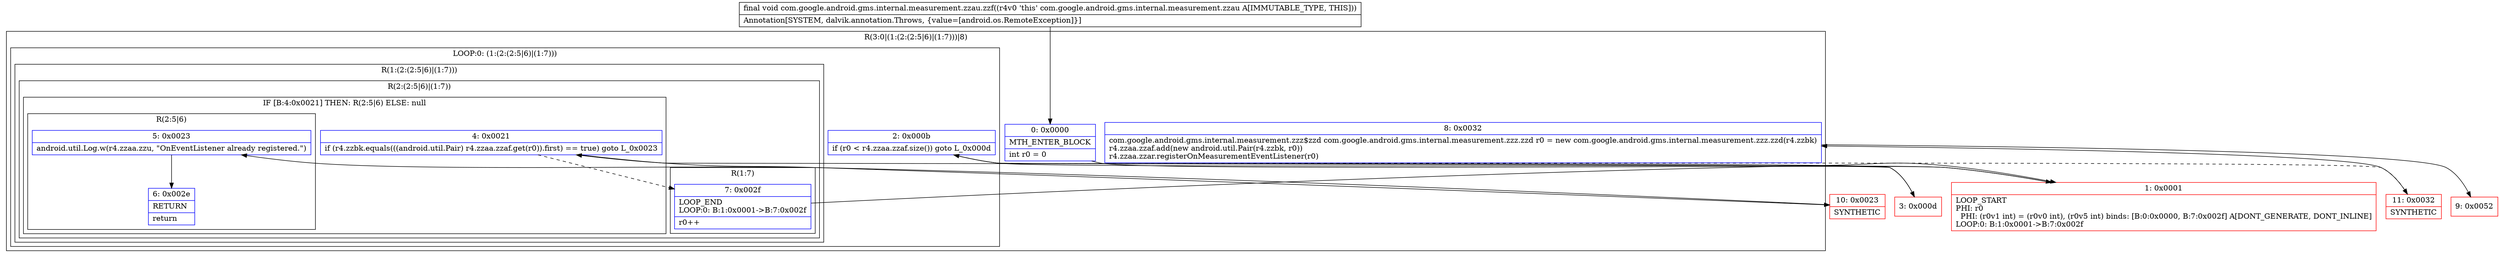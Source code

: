 digraph "CFG forcom.google.android.gms.internal.measurement.zzau.zzf()V" {
subgraph cluster_Region_1856008995 {
label = "R(3:0|(1:(2:(2:5|6)|(1:7)))|8)";
node [shape=record,color=blue];
Node_0 [shape=record,label="{0\:\ 0x0000|MTH_ENTER_BLOCK\l|int r0 = 0\l}"];
subgraph cluster_LoopRegion_1493894333 {
label = "LOOP:0: (1:(2:(2:5|6)|(1:7)))";
node [shape=record,color=blue];
Node_2 [shape=record,label="{2\:\ 0x000b|if (r0 \< r4.zzaa.zzaf.size()) goto L_0x000d\l}"];
subgraph cluster_Region_390731935 {
label = "R(1:(2:(2:5|6)|(1:7)))";
node [shape=record,color=blue];
subgraph cluster_Region_1680686233 {
label = "R(2:(2:5|6)|(1:7))";
node [shape=record,color=blue];
subgraph cluster_IfRegion_680693015 {
label = "IF [B:4:0x0021] THEN: R(2:5|6) ELSE: null";
node [shape=record,color=blue];
Node_4 [shape=record,label="{4\:\ 0x0021|if (r4.zzbk.equals(((android.util.Pair) r4.zzaa.zzaf.get(r0)).first) == true) goto L_0x0023\l}"];
subgraph cluster_Region_1758293128 {
label = "R(2:5|6)";
node [shape=record,color=blue];
Node_5 [shape=record,label="{5\:\ 0x0023|android.util.Log.w(r4.zzaa.zzu, \"OnEventListener already registered.\")\l}"];
Node_6 [shape=record,label="{6\:\ 0x002e|RETURN\l|return\l}"];
}
}
subgraph cluster_Region_877357109 {
label = "R(1:7)";
node [shape=record,color=blue];
Node_7 [shape=record,label="{7\:\ 0x002f|LOOP_END\lLOOP:0: B:1:0x0001\-\>B:7:0x002f\l|r0++\l}"];
}
}
}
}
Node_8 [shape=record,label="{8\:\ 0x0032|com.google.android.gms.internal.measurement.zzz$zzd com.google.android.gms.internal.measurement.zzz.zzd r0 = new com.google.android.gms.internal.measurement.zzz.zzd(r4.zzbk)\lr4.zzaa.zzaf.add(new android.util.Pair(r4.zzbk, r0))\lr4.zzaa.zzar.registerOnMeasurementEventListener(r0)\l}"];
}
Node_1 [shape=record,color=red,label="{1\:\ 0x0001|LOOP_START\lPHI: r0 \l  PHI: (r0v1 int) = (r0v0 int), (r0v5 int) binds: [B:0:0x0000, B:7:0x002f] A[DONT_GENERATE, DONT_INLINE]\lLOOP:0: B:1:0x0001\-\>B:7:0x002f\l}"];
Node_3 [shape=record,color=red,label="{3\:\ 0x000d}"];
Node_9 [shape=record,color=red,label="{9\:\ 0x0052}"];
Node_10 [shape=record,color=red,label="{10\:\ 0x0023|SYNTHETIC\l}"];
Node_11 [shape=record,color=red,label="{11\:\ 0x0032|SYNTHETIC\l}"];
MethodNode[shape=record,label="{final void com.google.android.gms.internal.measurement.zzau.zzf((r4v0 'this' com.google.android.gms.internal.measurement.zzau A[IMMUTABLE_TYPE, THIS]))  | Annotation[SYSTEM, dalvik.annotation.Throws, \{value=[android.os.RemoteException]\}]\l}"];
MethodNode -> Node_0;
Node_0 -> Node_1;
Node_2 -> Node_3;
Node_2 -> Node_11[style=dashed];
Node_4 -> Node_7[style=dashed];
Node_4 -> Node_10;
Node_5 -> Node_6;
Node_7 -> Node_1;
Node_8 -> Node_9;
Node_1 -> Node_2;
Node_3 -> Node_4;
Node_10 -> Node_5;
Node_11 -> Node_8;
}

